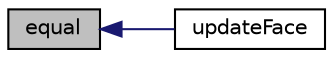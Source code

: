 digraph "equal"
{
  bgcolor="transparent";
  edge [fontname="Helvetica",fontsize="10",labelfontname="Helvetica",labelfontsize="10"];
  node [fontname="Helvetica",fontsize="10",shape=record];
  rankdir="LR";
  Node83 [label="equal",height=0.2,width=0.4,color="black", fillcolor="grey75", style="filled", fontcolor="black"];
  Node83 -> Node84 [dir="back",color="midnightblue",fontsize="10",style="solid",fontname="Helvetica"];
  Node84 [label="updateFace",height=0.2,width=0.4,color="black",URL="$a22281.html#a32bda1340c0d87cd79e9a1f9be45a3fd",tooltip="Influence of different value on same face. "];
}
